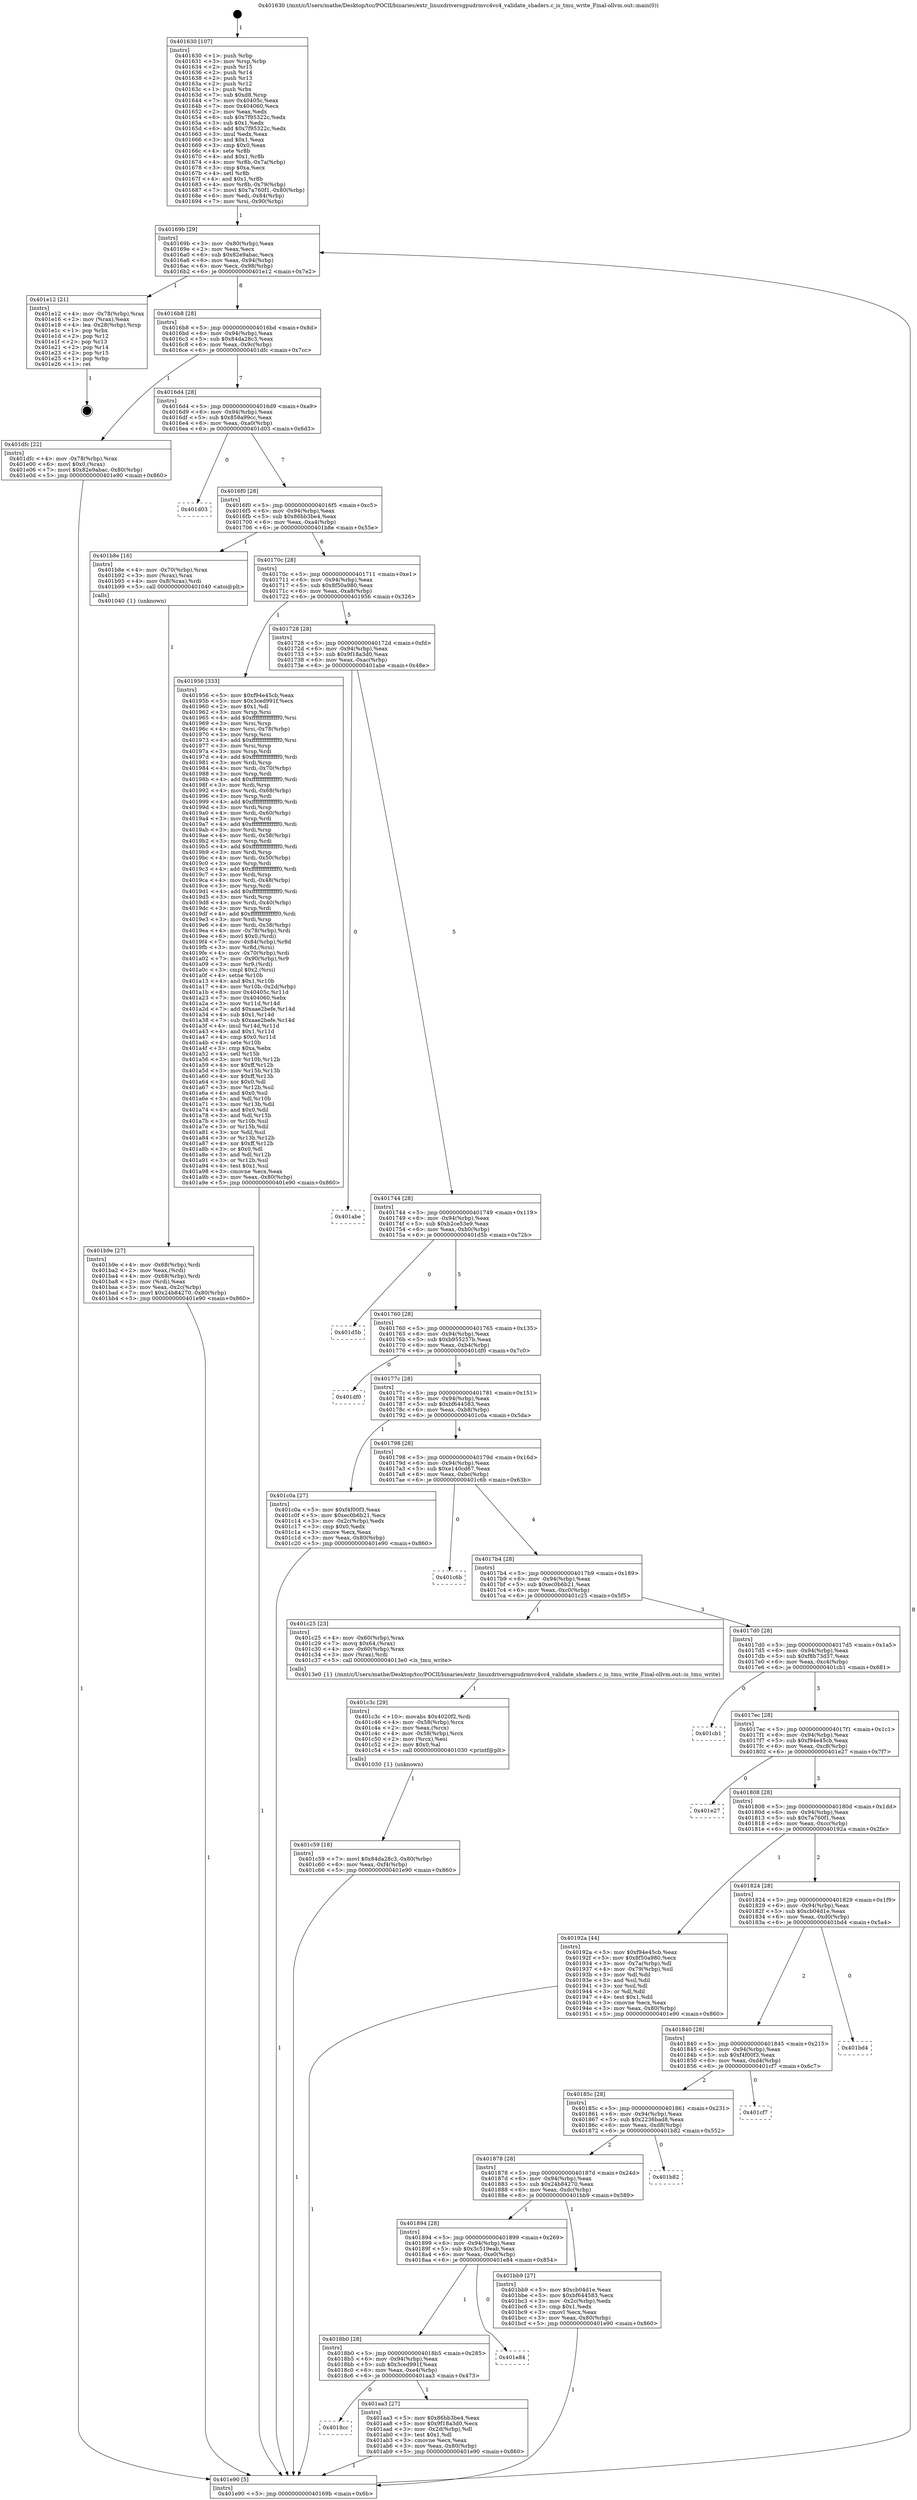 digraph "0x401630" {
  label = "0x401630 (/mnt/c/Users/mathe/Desktop/tcc/POCII/binaries/extr_linuxdriversgpudrmvc4vc4_validate_shaders.c_is_tmu_write_Final-ollvm.out::main(0))"
  labelloc = "t"
  node[shape=record]

  Entry [label="",width=0.3,height=0.3,shape=circle,fillcolor=black,style=filled]
  "0x40169b" [label="{
     0x40169b [29]\l
     | [instrs]\l
     &nbsp;&nbsp;0x40169b \<+3\>: mov -0x80(%rbp),%eax\l
     &nbsp;&nbsp;0x40169e \<+2\>: mov %eax,%ecx\l
     &nbsp;&nbsp;0x4016a0 \<+6\>: sub $0x82e9abac,%ecx\l
     &nbsp;&nbsp;0x4016a6 \<+6\>: mov %eax,-0x94(%rbp)\l
     &nbsp;&nbsp;0x4016ac \<+6\>: mov %ecx,-0x98(%rbp)\l
     &nbsp;&nbsp;0x4016b2 \<+6\>: je 0000000000401e12 \<main+0x7e2\>\l
  }"]
  "0x401e12" [label="{
     0x401e12 [21]\l
     | [instrs]\l
     &nbsp;&nbsp;0x401e12 \<+4\>: mov -0x78(%rbp),%rax\l
     &nbsp;&nbsp;0x401e16 \<+2\>: mov (%rax),%eax\l
     &nbsp;&nbsp;0x401e18 \<+4\>: lea -0x28(%rbp),%rsp\l
     &nbsp;&nbsp;0x401e1c \<+1\>: pop %rbx\l
     &nbsp;&nbsp;0x401e1d \<+2\>: pop %r12\l
     &nbsp;&nbsp;0x401e1f \<+2\>: pop %r13\l
     &nbsp;&nbsp;0x401e21 \<+2\>: pop %r14\l
     &nbsp;&nbsp;0x401e23 \<+2\>: pop %r15\l
     &nbsp;&nbsp;0x401e25 \<+1\>: pop %rbp\l
     &nbsp;&nbsp;0x401e26 \<+1\>: ret\l
  }"]
  "0x4016b8" [label="{
     0x4016b8 [28]\l
     | [instrs]\l
     &nbsp;&nbsp;0x4016b8 \<+5\>: jmp 00000000004016bd \<main+0x8d\>\l
     &nbsp;&nbsp;0x4016bd \<+6\>: mov -0x94(%rbp),%eax\l
     &nbsp;&nbsp;0x4016c3 \<+5\>: sub $0x84da28c3,%eax\l
     &nbsp;&nbsp;0x4016c8 \<+6\>: mov %eax,-0x9c(%rbp)\l
     &nbsp;&nbsp;0x4016ce \<+6\>: je 0000000000401dfc \<main+0x7cc\>\l
  }"]
  Exit [label="",width=0.3,height=0.3,shape=circle,fillcolor=black,style=filled,peripheries=2]
  "0x401dfc" [label="{
     0x401dfc [22]\l
     | [instrs]\l
     &nbsp;&nbsp;0x401dfc \<+4\>: mov -0x78(%rbp),%rax\l
     &nbsp;&nbsp;0x401e00 \<+6\>: movl $0x0,(%rax)\l
     &nbsp;&nbsp;0x401e06 \<+7\>: movl $0x82e9abac,-0x80(%rbp)\l
     &nbsp;&nbsp;0x401e0d \<+5\>: jmp 0000000000401e90 \<main+0x860\>\l
  }"]
  "0x4016d4" [label="{
     0x4016d4 [28]\l
     | [instrs]\l
     &nbsp;&nbsp;0x4016d4 \<+5\>: jmp 00000000004016d9 \<main+0xa9\>\l
     &nbsp;&nbsp;0x4016d9 \<+6\>: mov -0x94(%rbp),%eax\l
     &nbsp;&nbsp;0x4016df \<+5\>: sub $0x858a99cc,%eax\l
     &nbsp;&nbsp;0x4016e4 \<+6\>: mov %eax,-0xa0(%rbp)\l
     &nbsp;&nbsp;0x4016ea \<+6\>: je 0000000000401d03 \<main+0x6d3\>\l
  }"]
  "0x401c59" [label="{
     0x401c59 [18]\l
     | [instrs]\l
     &nbsp;&nbsp;0x401c59 \<+7\>: movl $0x84da28c3,-0x80(%rbp)\l
     &nbsp;&nbsp;0x401c60 \<+6\>: mov %eax,-0xf4(%rbp)\l
     &nbsp;&nbsp;0x401c66 \<+5\>: jmp 0000000000401e90 \<main+0x860\>\l
  }"]
  "0x401d03" [label="{
     0x401d03\l
  }", style=dashed]
  "0x4016f0" [label="{
     0x4016f0 [28]\l
     | [instrs]\l
     &nbsp;&nbsp;0x4016f0 \<+5\>: jmp 00000000004016f5 \<main+0xc5\>\l
     &nbsp;&nbsp;0x4016f5 \<+6\>: mov -0x94(%rbp),%eax\l
     &nbsp;&nbsp;0x4016fb \<+5\>: sub $0x86bb3be4,%eax\l
     &nbsp;&nbsp;0x401700 \<+6\>: mov %eax,-0xa4(%rbp)\l
     &nbsp;&nbsp;0x401706 \<+6\>: je 0000000000401b8e \<main+0x55e\>\l
  }"]
  "0x401c3c" [label="{
     0x401c3c [29]\l
     | [instrs]\l
     &nbsp;&nbsp;0x401c3c \<+10\>: movabs $0x4020f2,%rdi\l
     &nbsp;&nbsp;0x401c46 \<+4\>: mov -0x58(%rbp),%rcx\l
     &nbsp;&nbsp;0x401c4a \<+2\>: mov %eax,(%rcx)\l
     &nbsp;&nbsp;0x401c4c \<+4\>: mov -0x58(%rbp),%rcx\l
     &nbsp;&nbsp;0x401c50 \<+2\>: mov (%rcx),%esi\l
     &nbsp;&nbsp;0x401c52 \<+2\>: mov $0x0,%al\l
     &nbsp;&nbsp;0x401c54 \<+5\>: call 0000000000401030 \<printf@plt\>\l
     | [calls]\l
     &nbsp;&nbsp;0x401030 \{1\} (unknown)\l
  }"]
  "0x401b8e" [label="{
     0x401b8e [16]\l
     | [instrs]\l
     &nbsp;&nbsp;0x401b8e \<+4\>: mov -0x70(%rbp),%rax\l
     &nbsp;&nbsp;0x401b92 \<+3\>: mov (%rax),%rax\l
     &nbsp;&nbsp;0x401b95 \<+4\>: mov 0x8(%rax),%rdi\l
     &nbsp;&nbsp;0x401b99 \<+5\>: call 0000000000401040 \<atoi@plt\>\l
     | [calls]\l
     &nbsp;&nbsp;0x401040 \{1\} (unknown)\l
  }"]
  "0x40170c" [label="{
     0x40170c [28]\l
     | [instrs]\l
     &nbsp;&nbsp;0x40170c \<+5\>: jmp 0000000000401711 \<main+0xe1\>\l
     &nbsp;&nbsp;0x401711 \<+6\>: mov -0x94(%rbp),%eax\l
     &nbsp;&nbsp;0x401717 \<+5\>: sub $0x8f50a980,%eax\l
     &nbsp;&nbsp;0x40171c \<+6\>: mov %eax,-0xa8(%rbp)\l
     &nbsp;&nbsp;0x401722 \<+6\>: je 0000000000401956 \<main+0x326\>\l
  }"]
  "0x401b9e" [label="{
     0x401b9e [27]\l
     | [instrs]\l
     &nbsp;&nbsp;0x401b9e \<+4\>: mov -0x68(%rbp),%rdi\l
     &nbsp;&nbsp;0x401ba2 \<+2\>: mov %eax,(%rdi)\l
     &nbsp;&nbsp;0x401ba4 \<+4\>: mov -0x68(%rbp),%rdi\l
     &nbsp;&nbsp;0x401ba8 \<+2\>: mov (%rdi),%eax\l
     &nbsp;&nbsp;0x401baa \<+3\>: mov %eax,-0x2c(%rbp)\l
     &nbsp;&nbsp;0x401bad \<+7\>: movl $0x24b84270,-0x80(%rbp)\l
     &nbsp;&nbsp;0x401bb4 \<+5\>: jmp 0000000000401e90 \<main+0x860\>\l
  }"]
  "0x401956" [label="{
     0x401956 [333]\l
     | [instrs]\l
     &nbsp;&nbsp;0x401956 \<+5\>: mov $0xf94e45cb,%eax\l
     &nbsp;&nbsp;0x40195b \<+5\>: mov $0x3ced991f,%ecx\l
     &nbsp;&nbsp;0x401960 \<+2\>: mov $0x1,%dl\l
     &nbsp;&nbsp;0x401962 \<+3\>: mov %rsp,%rsi\l
     &nbsp;&nbsp;0x401965 \<+4\>: add $0xfffffffffffffff0,%rsi\l
     &nbsp;&nbsp;0x401969 \<+3\>: mov %rsi,%rsp\l
     &nbsp;&nbsp;0x40196c \<+4\>: mov %rsi,-0x78(%rbp)\l
     &nbsp;&nbsp;0x401970 \<+3\>: mov %rsp,%rsi\l
     &nbsp;&nbsp;0x401973 \<+4\>: add $0xfffffffffffffff0,%rsi\l
     &nbsp;&nbsp;0x401977 \<+3\>: mov %rsi,%rsp\l
     &nbsp;&nbsp;0x40197a \<+3\>: mov %rsp,%rdi\l
     &nbsp;&nbsp;0x40197d \<+4\>: add $0xfffffffffffffff0,%rdi\l
     &nbsp;&nbsp;0x401981 \<+3\>: mov %rdi,%rsp\l
     &nbsp;&nbsp;0x401984 \<+4\>: mov %rdi,-0x70(%rbp)\l
     &nbsp;&nbsp;0x401988 \<+3\>: mov %rsp,%rdi\l
     &nbsp;&nbsp;0x40198b \<+4\>: add $0xfffffffffffffff0,%rdi\l
     &nbsp;&nbsp;0x40198f \<+3\>: mov %rdi,%rsp\l
     &nbsp;&nbsp;0x401992 \<+4\>: mov %rdi,-0x68(%rbp)\l
     &nbsp;&nbsp;0x401996 \<+3\>: mov %rsp,%rdi\l
     &nbsp;&nbsp;0x401999 \<+4\>: add $0xfffffffffffffff0,%rdi\l
     &nbsp;&nbsp;0x40199d \<+3\>: mov %rdi,%rsp\l
     &nbsp;&nbsp;0x4019a0 \<+4\>: mov %rdi,-0x60(%rbp)\l
     &nbsp;&nbsp;0x4019a4 \<+3\>: mov %rsp,%rdi\l
     &nbsp;&nbsp;0x4019a7 \<+4\>: add $0xfffffffffffffff0,%rdi\l
     &nbsp;&nbsp;0x4019ab \<+3\>: mov %rdi,%rsp\l
     &nbsp;&nbsp;0x4019ae \<+4\>: mov %rdi,-0x58(%rbp)\l
     &nbsp;&nbsp;0x4019b2 \<+3\>: mov %rsp,%rdi\l
     &nbsp;&nbsp;0x4019b5 \<+4\>: add $0xfffffffffffffff0,%rdi\l
     &nbsp;&nbsp;0x4019b9 \<+3\>: mov %rdi,%rsp\l
     &nbsp;&nbsp;0x4019bc \<+4\>: mov %rdi,-0x50(%rbp)\l
     &nbsp;&nbsp;0x4019c0 \<+3\>: mov %rsp,%rdi\l
     &nbsp;&nbsp;0x4019c3 \<+4\>: add $0xfffffffffffffff0,%rdi\l
     &nbsp;&nbsp;0x4019c7 \<+3\>: mov %rdi,%rsp\l
     &nbsp;&nbsp;0x4019ca \<+4\>: mov %rdi,-0x48(%rbp)\l
     &nbsp;&nbsp;0x4019ce \<+3\>: mov %rsp,%rdi\l
     &nbsp;&nbsp;0x4019d1 \<+4\>: add $0xfffffffffffffff0,%rdi\l
     &nbsp;&nbsp;0x4019d5 \<+3\>: mov %rdi,%rsp\l
     &nbsp;&nbsp;0x4019d8 \<+4\>: mov %rdi,-0x40(%rbp)\l
     &nbsp;&nbsp;0x4019dc \<+3\>: mov %rsp,%rdi\l
     &nbsp;&nbsp;0x4019df \<+4\>: add $0xfffffffffffffff0,%rdi\l
     &nbsp;&nbsp;0x4019e3 \<+3\>: mov %rdi,%rsp\l
     &nbsp;&nbsp;0x4019e6 \<+4\>: mov %rdi,-0x38(%rbp)\l
     &nbsp;&nbsp;0x4019ea \<+4\>: mov -0x78(%rbp),%rdi\l
     &nbsp;&nbsp;0x4019ee \<+6\>: movl $0x0,(%rdi)\l
     &nbsp;&nbsp;0x4019f4 \<+7\>: mov -0x84(%rbp),%r8d\l
     &nbsp;&nbsp;0x4019fb \<+3\>: mov %r8d,(%rsi)\l
     &nbsp;&nbsp;0x4019fe \<+4\>: mov -0x70(%rbp),%rdi\l
     &nbsp;&nbsp;0x401a02 \<+7\>: mov -0x90(%rbp),%r9\l
     &nbsp;&nbsp;0x401a09 \<+3\>: mov %r9,(%rdi)\l
     &nbsp;&nbsp;0x401a0c \<+3\>: cmpl $0x2,(%rsi)\l
     &nbsp;&nbsp;0x401a0f \<+4\>: setne %r10b\l
     &nbsp;&nbsp;0x401a13 \<+4\>: and $0x1,%r10b\l
     &nbsp;&nbsp;0x401a17 \<+4\>: mov %r10b,-0x2d(%rbp)\l
     &nbsp;&nbsp;0x401a1b \<+8\>: mov 0x40405c,%r11d\l
     &nbsp;&nbsp;0x401a23 \<+7\>: mov 0x404060,%ebx\l
     &nbsp;&nbsp;0x401a2a \<+3\>: mov %r11d,%r14d\l
     &nbsp;&nbsp;0x401a2d \<+7\>: add $0xaae2befe,%r14d\l
     &nbsp;&nbsp;0x401a34 \<+4\>: sub $0x1,%r14d\l
     &nbsp;&nbsp;0x401a38 \<+7\>: sub $0xaae2befe,%r14d\l
     &nbsp;&nbsp;0x401a3f \<+4\>: imul %r14d,%r11d\l
     &nbsp;&nbsp;0x401a43 \<+4\>: and $0x1,%r11d\l
     &nbsp;&nbsp;0x401a47 \<+4\>: cmp $0x0,%r11d\l
     &nbsp;&nbsp;0x401a4b \<+4\>: sete %r10b\l
     &nbsp;&nbsp;0x401a4f \<+3\>: cmp $0xa,%ebx\l
     &nbsp;&nbsp;0x401a52 \<+4\>: setl %r15b\l
     &nbsp;&nbsp;0x401a56 \<+3\>: mov %r10b,%r12b\l
     &nbsp;&nbsp;0x401a59 \<+4\>: xor $0xff,%r12b\l
     &nbsp;&nbsp;0x401a5d \<+3\>: mov %r15b,%r13b\l
     &nbsp;&nbsp;0x401a60 \<+4\>: xor $0xff,%r13b\l
     &nbsp;&nbsp;0x401a64 \<+3\>: xor $0x0,%dl\l
     &nbsp;&nbsp;0x401a67 \<+3\>: mov %r12b,%sil\l
     &nbsp;&nbsp;0x401a6a \<+4\>: and $0x0,%sil\l
     &nbsp;&nbsp;0x401a6e \<+3\>: and %dl,%r10b\l
     &nbsp;&nbsp;0x401a71 \<+3\>: mov %r13b,%dil\l
     &nbsp;&nbsp;0x401a74 \<+4\>: and $0x0,%dil\l
     &nbsp;&nbsp;0x401a78 \<+3\>: and %dl,%r15b\l
     &nbsp;&nbsp;0x401a7b \<+3\>: or %r10b,%sil\l
     &nbsp;&nbsp;0x401a7e \<+3\>: or %r15b,%dil\l
     &nbsp;&nbsp;0x401a81 \<+3\>: xor %dil,%sil\l
     &nbsp;&nbsp;0x401a84 \<+3\>: or %r13b,%r12b\l
     &nbsp;&nbsp;0x401a87 \<+4\>: xor $0xff,%r12b\l
     &nbsp;&nbsp;0x401a8b \<+3\>: or $0x0,%dl\l
     &nbsp;&nbsp;0x401a8e \<+3\>: and %dl,%r12b\l
     &nbsp;&nbsp;0x401a91 \<+3\>: or %r12b,%sil\l
     &nbsp;&nbsp;0x401a94 \<+4\>: test $0x1,%sil\l
     &nbsp;&nbsp;0x401a98 \<+3\>: cmovne %ecx,%eax\l
     &nbsp;&nbsp;0x401a9b \<+3\>: mov %eax,-0x80(%rbp)\l
     &nbsp;&nbsp;0x401a9e \<+5\>: jmp 0000000000401e90 \<main+0x860\>\l
  }"]
  "0x401728" [label="{
     0x401728 [28]\l
     | [instrs]\l
     &nbsp;&nbsp;0x401728 \<+5\>: jmp 000000000040172d \<main+0xfd\>\l
     &nbsp;&nbsp;0x40172d \<+6\>: mov -0x94(%rbp),%eax\l
     &nbsp;&nbsp;0x401733 \<+5\>: sub $0x9f18a3d0,%eax\l
     &nbsp;&nbsp;0x401738 \<+6\>: mov %eax,-0xac(%rbp)\l
     &nbsp;&nbsp;0x40173e \<+6\>: je 0000000000401abe \<main+0x48e\>\l
  }"]
  "0x4018cc" [label="{
     0x4018cc\l
  }", style=dashed]
  "0x401abe" [label="{
     0x401abe\l
  }", style=dashed]
  "0x401744" [label="{
     0x401744 [28]\l
     | [instrs]\l
     &nbsp;&nbsp;0x401744 \<+5\>: jmp 0000000000401749 \<main+0x119\>\l
     &nbsp;&nbsp;0x401749 \<+6\>: mov -0x94(%rbp),%eax\l
     &nbsp;&nbsp;0x40174f \<+5\>: sub $0xb2ce53e9,%eax\l
     &nbsp;&nbsp;0x401754 \<+6\>: mov %eax,-0xb0(%rbp)\l
     &nbsp;&nbsp;0x40175a \<+6\>: je 0000000000401d5b \<main+0x72b\>\l
  }"]
  "0x401aa3" [label="{
     0x401aa3 [27]\l
     | [instrs]\l
     &nbsp;&nbsp;0x401aa3 \<+5\>: mov $0x86bb3be4,%eax\l
     &nbsp;&nbsp;0x401aa8 \<+5\>: mov $0x9f18a3d0,%ecx\l
     &nbsp;&nbsp;0x401aad \<+3\>: mov -0x2d(%rbp),%dl\l
     &nbsp;&nbsp;0x401ab0 \<+3\>: test $0x1,%dl\l
     &nbsp;&nbsp;0x401ab3 \<+3\>: cmovne %ecx,%eax\l
     &nbsp;&nbsp;0x401ab6 \<+3\>: mov %eax,-0x80(%rbp)\l
     &nbsp;&nbsp;0x401ab9 \<+5\>: jmp 0000000000401e90 \<main+0x860\>\l
  }"]
  "0x401d5b" [label="{
     0x401d5b\l
  }", style=dashed]
  "0x401760" [label="{
     0x401760 [28]\l
     | [instrs]\l
     &nbsp;&nbsp;0x401760 \<+5\>: jmp 0000000000401765 \<main+0x135\>\l
     &nbsp;&nbsp;0x401765 \<+6\>: mov -0x94(%rbp),%eax\l
     &nbsp;&nbsp;0x40176b \<+5\>: sub $0xb955257b,%eax\l
     &nbsp;&nbsp;0x401770 \<+6\>: mov %eax,-0xb4(%rbp)\l
     &nbsp;&nbsp;0x401776 \<+6\>: je 0000000000401df0 \<main+0x7c0\>\l
  }"]
  "0x4018b0" [label="{
     0x4018b0 [28]\l
     | [instrs]\l
     &nbsp;&nbsp;0x4018b0 \<+5\>: jmp 00000000004018b5 \<main+0x285\>\l
     &nbsp;&nbsp;0x4018b5 \<+6\>: mov -0x94(%rbp),%eax\l
     &nbsp;&nbsp;0x4018bb \<+5\>: sub $0x3ced991f,%eax\l
     &nbsp;&nbsp;0x4018c0 \<+6\>: mov %eax,-0xe4(%rbp)\l
     &nbsp;&nbsp;0x4018c6 \<+6\>: je 0000000000401aa3 \<main+0x473\>\l
  }"]
  "0x401df0" [label="{
     0x401df0\l
  }", style=dashed]
  "0x40177c" [label="{
     0x40177c [28]\l
     | [instrs]\l
     &nbsp;&nbsp;0x40177c \<+5\>: jmp 0000000000401781 \<main+0x151\>\l
     &nbsp;&nbsp;0x401781 \<+6\>: mov -0x94(%rbp),%eax\l
     &nbsp;&nbsp;0x401787 \<+5\>: sub $0xbf644583,%eax\l
     &nbsp;&nbsp;0x40178c \<+6\>: mov %eax,-0xb8(%rbp)\l
     &nbsp;&nbsp;0x401792 \<+6\>: je 0000000000401c0a \<main+0x5da\>\l
  }"]
  "0x401e84" [label="{
     0x401e84\l
  }", style=dashed]
  "0x401c0a" [label="{
     0x401c0a [27]\l
     | [instrs]\l
     &nbsp;&nbsp;0x401c0a \<+5\>: mov $0xf4f00f3,%eax\l
     &nbsp;&nbsp;0x401c0f \<+5\>: mov $0xec0b6b21,%ecx\l
     &nbsp;&nbsp;0x401c14 \<+3\>: mov -0x2c(%rbp),%edx\l
     &nbsp;&nbsp;0x401c17 \<+3\>: cmp $0x0,%edx\l
     &nbsp;&nbsp;0x401c1a \<+3\>: cmove %ecx,%eax\l
     &nbsp;&nbsp;0x401c1d \<+3\>: mov %eax,-0x80(%rbp)\l
     &nbsp;&nbsp;0x401c20 \<+5\>: jmp 0000000000401e90 \<main+0x860\>\l
  }"]
  "0x401798" [label="{
     0x401798 [28]\l
     | [instrs]\l
     &nbsp;&nbsp;0x401798 \<+5\>: jmp 000000000040179d \<main+0x16d\>\l
     &nbsp;&nbsp;0x40179d \<+6\>: mov -0x94(%rbp),%eax\l
     &nbsp;&nbsp;0x4017a3 \<+5\>: sub $0xe140cd67,%eax\l
     &nbsp;&nbsp;0x4017a8 \<+6\>: mov %eax,-0xbc(%rbp)\l
     &nbsp;&nbsp;0x4017ae \<+6\>: je 0000000000401c6b \<main+0x63b\>\l
  }"]
  "0x401894" [label="{
     0x401894 [28]\l
     | [instrs]\l
     &nbsp;&nbsp;0x401894 \<+5\>: jmp 0000000000401899 \<main+0x269\>\l
     &nbsp;&nbsp;0x401899 \<+6\>: mov -0x94(%rbp),%eax\l
     &nbsp;&nbsp;0x40189f \<+5\>: sub $0x3c519eab,%eax\l
     &nbsp;&nbsp;0x4018a4 \<+6\>: mov %eax,-0xe0(%rbp)\l
     &nbsp;&nbsp;0x4018aa \<+6\>: je 0000000000401e84 \<main+0x854\>\l
  }"]
  "0x401c6b" [label="{
     0x401c6b\l
  }", style=dashed]
  "0x4017b4" [label="{
     0x4017b4 [28]\l
     | [instrs]\l
     &nbsp;&nbsp;0x4017b4 \<+5\>: jmp 00000000004017b9 \<main+0x189\>\l
     &nbsp;&nbsp;0x4017b9 \<+6\>: mov -0x94(%rbp),%eax\l
     &nbsp;&nbsp;0x4017bf \<+5\>: sub $0xec0b6b21,%eax\l
     &nbsp;&nbsp;0x4017c4 \<+6\>: mov %eax,-0xc0(%rbp)\l
     &nbsp;&nbsp;0x4017ca \<+6\>: je 0000000000401c25 \<main+0x5f5\>\l
  }"]
  "0x401bb9" [label="{
     0x401bb9 [27]\l
     | [instrs]\l
     &nbsp;&nbsp;0x401bb9 \<+5\>: mov $0xcb04d1e,%eax\l
     &nbsp;&nbsp;0x401bbe \<+5\>: mov $0xbf644583,%ecx\l
     &nbsp;&nbsp;0x401bc3 \<+3\>: mov -0x2c(%rbp),%edx\l
     &nbsp;&nbsp;0x401bc6 \<+3\>: cmp $0x1,%edx\l
     &nbsp;&nbsp;0x401bc9 \<+3\>: cmovl %ecx,%eax\l
     &nbsp;&nbsp;0x401bcc \<+3\>: mov %eax,-0x80(%rbp)\l
     &nbsp;&nbsp;0x401bcf \<+5\>: jmp 0000000000401e90 \<main+0x860\>\l
  }"]
  "0x401c25" [label="{
     0x401c25 [23]\l
     | [instrs]\l
     &nbsp;&nbsp;0x401c25 \<+4\>: mov -0x60(%rbp),%rax\l
     &nbsp;&nbsp;0x401c29 \<+7\>: movq $0x64,(%rax)\l
     &nbsp;&nbsp;0x401c30 \<+4\>: mov -0x60(%rbp),%rax\l
     &nbsp;&nbsp;0x401c34 \<+3\>: mov (%rax),%rdi\l
     &nbsp;&nbsp;0x401c37 \<+5\>: call 00000000004013e0 \<is_tmu_write\>\l
     | [calls]\l
     &nbsp;&nbsp;0x4013e0 \{1\} (/mnt/c/Users/mathe/Desktop/tcc/POCII/binaries/extr_linuxdriversgpudrmvc4vc4_validate_shaders.c_is_tmu_write_Final-ollvm.out::is_tmu_write)\l
  }"]
  "0x4017d0" [label="{
     0x4017d0 [28]\l
     | [instrs]\l
     &nbsp;&nbsp;0x4017d0 \<+5\>: jmp 00000000004017d5 \<main+0x1a5\>\l
     &nbsp;&nbsp;0x4017d5 \<+6\>: mov -0x94(%rbp),%eax\l
     &nbsp;&nbsp;0x4017db \<+5\>: sub $0xf8b73d37,%eax\l
     &nbsp;&nbsp;0x4017e0 \<+6\>: mov %eax,-0xc4(%rbp)\l
     &nbsp;&nbsp;0x4017e6 \<+6\>: je 0000000000401cb1 \<main+0x681\>\l
  }"]
  "0x401878" [label="{
     0x401878 [28]\l
     | [instrs]\l
     &nbsp;&nbsp;0x401878 \<+5\>: jmp 000000000040187d \<main+0x24d\>\l
     &nbsp;&nbsp;0x40187d \<+6\>: mov -0x94(%rbp),%eax\l
     &nbsp;&nbsp;0x401883 \<+5\>: sub $0x24b84270,%eax\l
     &nbsp;&nbsp;0x401888 \<+6\>: mov %eax,-0xdc(%rbp)\l
     &nbsp;&nbsp;0x40188e \<+6\>: je 0000000000401bb9 \<main+0x589\>\l
  }"]
  "0x401cb1" [label="{
     0x401cb1\l
  }", style=dashed]
  "0x4017ec" [label="{
     0x4017ec [28]\l
     | [instrs]\l
     &nbsp;&nbsp;0x4017ec \<+5\>: jmp 00000000004017f1 \<main+0x1c1\>\l
     &nbsp;&nbsp;0x4017f1 \<+6\>: mov -0x94(%rbp),%eax\l
     &nbsp;&nbsp;0x4017f7 \<+5\>: sub $0xf94e45cb,%eax\l
     &nbsp;&nbsp;0x4017fc \<+6\>: mov %eax,-0xc8(%rbp)\l
     &nbsp;&nbsp;0x401802 \<+6\>: je 0000000000401e27 \<main+0x7f7\>\l
  }"]
  "0x401b82" [label="{
     0x401b82\l
  }", style=dashed]
  "0x401e27" [label="{
     0x401e27\l
  }", style=dashed]
  "0x401808" [label="{
     0x401808 [28]\l
     | [instrs]\l
     &nbsp;&nbsp;0x401808 \<+5\>: jmp 000000000040180d \<main+0x1dd\>\l
     &nbsp;&nbsp;0x40180d \<+6\>: mov -0x94(%rbp),%eax\l
     &nbsp;&nbsp;0x401813 \<+5\>: sub $0x7a760f1,%eax\l
     &nbsp;&nbsp;0x401818 \<+6\>: mov %eax,-0xcc(%rbp)\l
     &nbsp;&nbsp;0x40181e \<+6\>: je 000000000040192a \<main+0x2fa\>\l
  }"]
  "0x40185c" [label="{
     0x40185c [28]\l
     | [instrs]\l
     &nbsp;&nbsp;0x40185c \<+5\>: jmp 0000000000401861 \<main+0x231\>\l
     &nbsp;&nbsp;0x401861 \<+6\>: mov -0x94(%rbp),%eax\l
     &nbsp;&nbsp;0x401867 \<+5\>: sub $0x2236bad8,%eax\l
     &nbsp;&nbsp;0x40186c \<+6\>: mov %eax,-0xd8(%rbp)\l
     &nbsp;&nbsp;0x401872 \<+6\>: je 0000000000401b82 \<main+0x552\>\l
  }"]
  "0x40192a" [label="{
     0x40192a [44]\l
     | [instrs]\l
     &nbsp;&nbsp;0x40192a \<+5\>: mov $0xf94e45cb,%eax\l
     &nbsp;&nbsp;0x40192f \<+5\>: mov $0x8f50a980,%ecx\l
     &nbsp;&nbsp;0x401934 \<+3\>: mov -0x7a(%rbp),%dl\l
     &nbsp;&nbsp;0x401937 \<+4\>: mov -0x79(%rbp),%sil\l
     &nbsp;&nbsp;0x40193b \<+3\>: mov %dl,%dil\l
     &nbsp;&nbsp;0x40193e \<+3\>: and %sil,%dil\l
     &nbsp;&nbsp;0x401941 \<+3\>: xor %sil,%dl\l
     &nbsp;&nbsp;0x401944 \<+3\>: or %dl,%dil\l
     &nbsp;&nbsp;0x401947 \<+4\>: test $0x1,%dil\l
     &nbsp;&nbsp;0x40194b \<+3\>: cmovne %ecx,%eax\l
     &nbsp;&nbsp;0x40194e \<+3\>: mov %eax,-0x80(%rbp)\l
     &nbsp;&nbsp;0x401951 \<+5\>: jmp 0000000000401e90 \<main+0x860\>\l
  }"]
  "0x401824" [label="{
     0x401824 [28]\l
     | [instrs]\l
     &nbsp;&nbsp;0x401824 \<+5\>: jmp 0000000000401829 \<main+0x1f9\>\l
     &nbsp;&nbsp;0x401829 \<+6\>: mov -0x94(%rbp),%eax\l
     &nbsp;&nbsp;0x40182f \<+5\>: sub $0xcb04d1e,%eax\l
     &nbsp;&nbsp;0x401834 \<+6\>: mov %eax,-0xd0(%rbp)\l
     &nbsp;&nbsp;0x40183a \<+6\>: je 0000000000401bd4 \<main+0x5a4\>\l
  }"]
  "0x401e90" [label="{
     0x401e90 [5]\l
     | [instrs]\l
     &nbsp;&nbsp;0x401e90 \<+5\>: jmp 000000000040169b \<main+0x6b\>\l
  }"]
  "0x401630" [label="{
     0x401630 [107]\l
     | [instrs]\l
     &nbsp;&nbsp;0x401630 \<+1\>: push %rbp\l
     &nbsp;&nbsp;0x401631 \<+3\>: mov %rsp,%rbp\l
     &nbsp;&nbsp;0x401634 \<+2\>: push %r15\l
     &nbsp;&nbsp;0x401636 \<+2\>: push %r14\l
     &nbsp;&nbsp;0x401638 \<+2\>: push %r13\l
     &nbsp;&nbsp;0x40163a \<+2\>: push %r12\l
     &nbsp;&nbsp;0x40163c \<+1\>: push %rbx\l
     &nbsp;&nbsp;0x40163d \<+7\>: sub $0xd8,%rsp\l
     &nbsp;&nbsp;0x401644 \<+7\>: mov 0x40405c,%eax\l
     &nbsp;&nbsp;0x40164b \<+7\>: mov 0x404060,%ecx\l
     &nbsp;&nbsp;0x401652 \<+2\>: mov %eax,%edx\l
     &nbsp;&nbsp;0x401654 \<+6\>: sub $0x7f95322c,%edx\l
     &nbsp;&nbsp;0x40165a \<+3\>: sub $0x1,%edx\l
     &nbsp;&nbsp;0x40165d \<+6\>: add $0x7f95322c,%edx\l
     &nbsp;&nbsp;0x401663 \<+3\>: imul %edx,%eax\l
     &nbsp;&nbsp;0x401666 \<+3\>: and $0x1,%eax\l
     &nbsp;&nbsp;0x401669 \<+3\>: cmp $0x0,%eax\l
     &nbsp;&nbsp;0x40166c \<+4\>: sete %r8b\l
     &nbsp;&nbsp;0x401670 \<+4\>: and $0x1,%r8b\l
     &nbsp;&nbsp;0x401674 \<+4\>: mov %r8b,-0x7a(%rbp)\l
     &nbsp;&nbsp;0x401678 \<+3\>: cmp $0xa,%ecx\l
     &nbsp;&nbsp;0x40167b \<+4\>: setl %r8b\l
     &nbsp;&nbsp;0x40167f \<+4\>: and $0x1,%r8b\l
     &nbsp;&nbsp;0x401683 \<+4\>: mov %r8b,-0x79(%rbp)\l
     &nbsp;&nbsp;0x401687 \<+7\>: movl $0x7a760f1,-0x80(%rbp)\l
     &nbsp;&nbsp;0x40168e \<+6\>: mov %edi,-0x84(%rbp)\l
     &nbsp;&nbsp;0x401694 \<+7\>: mov %rsi,-0x90(%rbp)\l
  }"]
  "0x401cf7" [label="{
     0x401cf7\l
  }", style=dashed]
  "0x401840" [label="{
     0x401840 [28]\l
     | [instrs]\l
     &nbsp;&nbsp;0x401840 \<+5\>: jmp 0000000000401845 \<main+0x215\>\l
     &nbsp;&nbsp;0x401845 \<+6\>: mov -0x94(%rbp),%eax\l
     &nbsp;&nbsp;0x40184b \<+5\>: sub $0xf4f00f3,%eax\l
     &nbsp;&nbsp;0x401850 \<+6\>: mov %eax,-0xd4(%rbp)\l
     &nbsp;&nbsp;0x401856 \<+6\>: je 0000000000401cf7 \<main+0x6c7\>\l
  }"]
  "0x401bd4" [label="{
     0x401bd4\l
  }", style=dashed]
  Entry -> "0x401630" [label=" 1"]
  "0x40169b" -> "0x401e12" [label=" 1"]
  "0x40169b" -> "0x4016b8" [label=" 8"]
  "0x401e12" -> Exit [label=" 1"]
  "0x4016b8" -> "0x401dfc" [label=" 1"]
  "0x4016b8" -> "0x4016d4" [label=" 7"]
  "0x401dfc" -> "0x401e90" [label=" 1"]
  "0x4016d4" -> "0x401d03" [label=" 0"]
  "0x4016d4" -> "0x4016f0" [label=" 7"]
  "0x401c59" -> "0x401e90" [label=" 1"]
  "0x4016f0" -> "0x401b8e" [label=" 1"]
  "0x4016f0" -> "0x40170c" [label=" 6"]
  "0x401c3c" -> "0x401c59" [label=" 1"]
  "0x40170c" -> "0x401956" [label=" 1"]
  "0x40170c" -> "0x401728" [label=" 5"]
  "0x401c25" -> "0x401c3c" [label=" 1"]
  "0x401728" -> "0x401abe" [label=" 0"]
  "0x401728" -> "0x401744" [label=" 5"]
  "0x401c0a" -> "0x401e90" [label=" 1"]
  "0x401744" -> "0x401d5b" [label=" 0"]
  "0x401744" -> "0x401760" [label=" 5"]
  "0x401bb9" -> "0x401e90" [label=" 1"]
  "0x401760" -> "0x401df0" [label=" 0"]
  "0x401760" -> "0x40177c" [label=" 5"]
  "0x401b8e" -> "0x401b9e" [label=" 1"]
  "0x40177c" -> "0x401c0a" [label=" 1"]
  "0x40177c" -> "0x401798" [label=" 4"]
  "0x401aa3" -> "0x401e90" [label=" 1"]
  "0x401798" -> "0x401c6b" [label=" 0"]
  "0x401798" -> "0x4017b4" [label=" 4"]
  "0x4018b0" -> "0x401aa3" [label=" 1"]
  "0x4017b4" -> "0x401c25" [label=" 1"]
  "0x4017b4" -> "0x4017d0" [label=" 3"]
  "0x401b9e" -> "0x401e90" [label=" 1"]
  "0x4017d0" -> "0x401cb1" [label=" 0"]
  "0x4017d0" -> "0x4017ec" [label=" 3"]
  "0x401894" -> "0x401e84" [label=" 0"]
  "0x4017ec" -> "0x401e27" [label=" 0"]
  "0x4017ec" -> "0x401808" [label=" 3"]
  "0x4018b0" -> "0x4018cc" [label=" 0"]
  "0x401808" -> "0x40192a" [label=" 1"]
  "0x401808" -> "0x401824" [label=" 2"]
  "0x40192a" -> "0x401e90" [label=" 1"]
  "0x401630" -> "0x40169b" [label=" 1"]
  "0x401e90" -> "0x40169b" [label=" 8"]
  "0x401878" -> "0x401bb9" [label=" 1"]
  "0x401956" -> "0x401e90" [label=" 1"]
  "0x401894" -> "0x4018b0" [label=" 1"]
  "0x401824" -> "0x401bd4" [label=" 0"]
  "0x401824" -> "0x401840" [label=" 2"]
  "0x40185c" -> "0x401878" [label=" 2"]
  "0x401840" -> "0x401cf7" [label=" 0"]
  "0x401840" -> "0x40185c" [label=" 2"]
  "0x401878" -> "0x401894" [label=" 1"]
  "0x40185c" -> "0x401b82" [label=" 0"]
}

